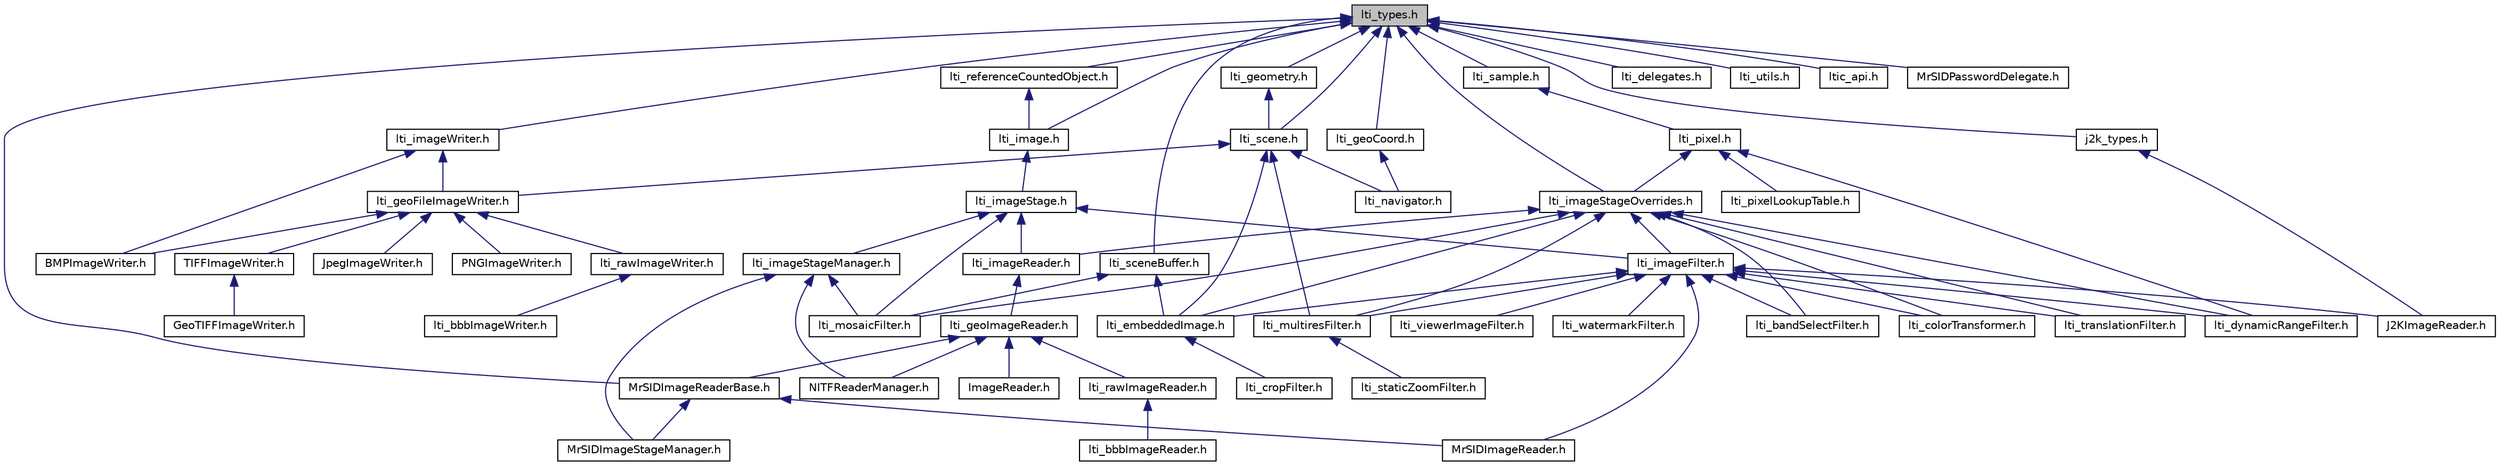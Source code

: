 digraph "lti_types.h"
{
  bgcolor="transparent";
  edge [fontname="Helvetica",fontsize="10",labelfontname="Helvetica",labelfontsize="10"];
  node [fontname="Helvetica",fontsize="10",shape=record];
  Node1 [label="lti_types.h",height=0.2,width=0.4,color="black", fillcolor="grey75", style="filled" fontcolor="black"];
  Node1 -> Node2 [dir="back",color="midnightblue",fontsize="10",style="solid",fontname="Helvetica"];
  Node2 [label="lti_imageWriter.h",height=0.2,width=0.4,color="black",URL="$a00184.html"];
  Node2 -> Node3 [dir="back",color="midnightblue",fontsize="10",style="solid",fontname="Helvetica"];
  Node3 [label="lti_geoFileImageWriter.h",height=0.2,width=0.4,color="black",URL="$a00174.html"];
  Node3 -> Node4 [dir="back",color="midnightblue",fontsize="10",style="solid",fontname="Helvetica"];
  Node4 [label="BMPImageWriter.h",height=0.2,width=0.4,color="black",URL="$a00127.html"];
  Node3 -> Node5 [dir="back",color="midnightblue",fontsize="10",style="solid",fontname="Helvetica"];
  Node5 [label="TIFFImageWriter.h",height=0.2,width=0.4,color="black",URL="$a00232.html"];
  Node5 -> Node6 [dir="back",color="midnightblue",fontsize="10",style="solid",fontname="Helvetica"];
  Node6 [label="GeoTIFFImageWriter.h",height=0.2,width=0.4,color="black",URL="$a00131.html"];
  Node3 -> Node7 [dir="back",color="midnightblue",fontsize="10",style="solid",fontname="Helvetica"];
  Node7 [label="JpegImageWriter.h",height=0.2,width=0.4,color="black",URL="$a00138.html"];
  Node3 -> Node8 [dir="back",color="midnightblue",fontsize="10",style="solid",fontname="Helvetica"];
  Node8 [label="lti_rawImageWriter.h",height=0.2,width=0.4,color="black",URL="$a00202.html"];
  Node8 -> Node9 [dir="back",color="midnightblue",fontsize="10",style="solid",fontname="Helvetica"];
  Node9 [label="lti_bbbImageWriter.h",height=0.2,width=0.4,color="black",URL="$a00165.html"];
  Node3 -> Node10 [dir="back",color="midnightblue",fontsize="10",style="solid",fontname="Helvetica"];
  Node10 [label="PNGImageWriter.h",height=0.2,width=0.4,color="black",URL="$a00225.html"];
  Node2 -> Node4 [dir="back",color="midnightblue",fontsize="10",style="solid",fontname="Helvetica"];
  Node1 -> Node11 [dir="back",color="midnightblue",fontsize="10",style="solid",fontname="Helvetica"];
  Node11 [label="lti_scene.h",height=0.2,width=0.4,color="black",URL="$a00205.html"];
  Node11 -> Node3 [dir="back",color="midnightblue",fontsize="10",style="solid",fontname="Helvetica"];
  Node11 -> Node12 [dir="back",color="midnightblue",fontsize="10",style="solid",fontname="Helvetica"];
  Node12 [label="lti_embeddedImage.h",height=0.2,width=0.4,color="black",URL="$a00171.html"];
  Node12 -> Node13 [dir="back",color="midnightblue",fontsize="10",style="solid",fontname="Helvetica"];
  Node13 [label="lti_cropFilter.h",height=0.2,width=0.4,color="black",URL="$a00168.html"];
  Node11 -> Node14 [dir="back",color="midnightblue",fontsize="10",style="solid",fontname="Helvetica"];
  Node14 [label="lti_multiresFilter.h",height=0.2,width=0.4,color="black",URL="$a00196.html"];
  Node14 -> Node15 [dir="back",color="midnightblue",fontsize="10",style="solid",fontname="Helvetica"];
  Node15 [label="lti_staticZoomFilter.h",height=0.2,width=0.4,color="black",URL="$a00207.html"];
  Node11 -> Node16 [dir="back",color="midnightblue",fontsize="10",style="solid",fontname="Helvetica"];
  Node16 [label="lti_navigator.h",height=0.2,width=0.4,color="black",URL="$a00197.html"];
  Node1 -> Node17 [dir="back",color="midnightblue",fontsize="10",style="solid",fontname="Helvetica"];
  Node17 [label="lti_geometry.h",height=0.2,width=0.4,color="black",URL="$a00177.html"];
  Node17 -> Node11 [dir="back",color="midnightblue",fontsize="10",style="solid",fontname="Helvetica"];
  Node1 -> Node18 [dir="back",color="midnightblue",fontsize="10",style="solid",fontname="Helvetica"];
  Node18 [label="j2k_types.h",height=0.2,width=0.4,color="black",URL="$a00136.html"];
  Node18 -> Node19 [dir="back",color="midnightblue",fontsize="10",style="solid",fontname="Helvetica"];
  Node19 [label="J2KImageReader.h",height=0.2,width=0.4,color="black",URL="$a00137.html"];
  Node1 -> Node20 [dir="back",color="midnightblue",fontsize="10",style="solid",fontname="Helvetica"];
  Node20 [label="lti_image.h",height=0.2,width=0.4,color="black",URL="$a00178.html"];
  Node20 -> Node21 [dir="back",color="midnightblue",fontsize="10",style="solid",fontname="Helvetica"];
  Node21 [label="lti_imageStage.h",height=0.2,width=0.4,color="black",URL="$a00181.html"];
  Node21 -> Node22 [dir="back",color="midnightblue",fontsize="10",style="solid",fontname="Helvetica"];
  Node22 [label="lti_imageFilter.h",height=0.2,width=0.4,color="black",URL="$a00179.html"];
  Node22 -> Node19 [dir="back",color="midnightblue",fontsize="10",style="solid",fontname="Helvetica"];
  Node22 -> Node23 [dir="back",color="midnightblue",fontsize="10",style="solid",fontname="Helvetica"];
  Node23 [label="lti_bandSelectFilter.h",height=0.2,width=0.4,color="black",URL="$a00163.html"];
  Node22 -> Node24 [dir="back",color="midnightblue",fontsize="10",style="solid",fontname="Helvetica"];
  Node24 [label="lti_colorTransformer.h",height=0.2,width=0.4,color="black",URL="$a00166.html"];
  Node22 -> Node12 [dir="back",color="midnightblue",fontsize="10",style="solid",fontname="Helvetica"];
  Node22 -> Node25 [dir="back",color="midnightblue",fontsize="10",style="solid",fontname="Helvetica"];
  Node25 [label="lti_dynamicRangeFilter.h",height=0.2,width=0.4,color="black",URL="$a00170.html"];
  Node22 -> Node14 [dir="back",color="midnightblue",fontsize="10",style="solid",fontname="Helvetica"];
  Node22 -> Node26 [dir="back",color="midnightblue",fontsize="10",style="solid",fontname="Helvetica"];
  Node26 [label="lti_translationFilter.h",height=0.2,width=0.4,color="black",URL="$a00208.html"];
  Node22 -> Node27 [dir="back",color="midnightblue",fontsize="10",style="solid",fontname="Helvetica"];
  Node27 [label="lti_viewerImageFilter.h",height=0.2,width=0.4,color="black",URL="$a00212.html"];
  Node22 -> Node28 [dir="back",color="midnightblue",fontsize="10",style="solid",fontname="Helvetica"];
  Node28 [label="lti_watermarkFilter.h",height=0.2,width=0.4,color="black",URL="$a00213.html"];
  Node22 -> Node29 [dir="back",color="midnightblue",fontsize="10",style="solid",fontname="Helvetica"];
  Node29 [label="MrSIDImageReader.h",height=0.2,width=0.4,color="black",URL="$a00219.html"];
  Node21 -> Node30 [dir="back",color="midnightblue",fontsize="10",style="solid",fontname="Helvetica"];
  Node30 [label="lti_imageReader.h",height=0.2,width=0.4,color="black",URL="$a00180.html"];
  Node30 -> Node31 [dir="back",color="midnightblue",fontsize="10",style="solid",fontname="Helvetica"];
  Node31 [label="lti_geoImageReader.h",height=0.2,width=0.4,color="black",URL="$a00175.html"];
  Node31 -> Node32 [dir="back",color="midnightblue",fontsize="10",style="solid",fontname="Helvetica"];
  Node32 [label="lti_rawImageReader.h",height=0.2,width=0.4,color="black",URL="$a00201.html"];
  Node32 -> Node33 [dir="back",color="midnightblue",fontsize="10",style="solid",fontname="Helvetica"];
  Node33 [label="lti_bbbImageReader.h",height=0.2,width=0.4,color="black",URL="$a00164.html"];
  Node31 -> Node34 [dir="back",color="midnightblue",fontsize="10",style="solid",fontname="Helvetica"];
  Node34 [label="MrSIDImageReaderBase.h",height=0.2,width=0.4,color="black",URL="$a00220.html"];
  Node34 -> Node29 [dir="back",color="midnightblue",fontsize="10",style="solid",fontname="Helvetica"];
  Node34 -> Node35 [dir="back",color="midnightblue",fontsize="10",style="solid",fontname="Helvetica"];
  Node35 [label="MrSIDImageStageManager.h",height=0.2,width=0.4,color="black",URL="$a00221.html"];
  Node31 -> Node36 [dir="back",color="midnightblue",fontsize="10",style="solid",fontname="Helvetica"];
  Node36 [label="NITFReaderManager.h",height=0.2,width=0.4,color="black",URL="$a00224.html"];
  Node31 -> Node37 [dir="back",color="midnightblue",fontsize="10",style="solid",fontname="Helvetica"];
  Node37 [label="ImageReader.h",height=0.2,width=0.4,color="black",URL="$a00133.html"];
  Node21 -> Node38 [dir="back",color="midnightblue",fontsize="10",style="solid",fontname="Helvetica"];
  Node38 [label="lti_imageStageManager.h",height=0.2,width=0.4,color="black",URL="$a00182.html"];
  Node38 -> Node39 [dir="back",color="midnightblue",fontsize="10",style="solid",fontname="Helvetica"];
  Node39 [label="lti_mosaicFilter.h",height=0.2,width=0.4,color="black",URL="$a00194.html"];
  Node38 -> Node35 [dir="back",color="midnightblue",fontsize="10",style="solid",fontname="Helvetica"];
  Node38 -> Node36 [dir="back",color="midnightblue",fontsize="10",style="solid",fontname="Helvetica"];
  Node21 -> Node39 [dir="back",color="midnightblue",fontsize="10",style="solid",fontname="Helvetica"];
  Node1 -> Node40 [dir="back",color="midnightblue",fontsize="10",style="solid",fontname="Helvetica"];
  Node40 [label="lti_referenceCountedObject.h",height=0.2,width=0.4,color="black",URL="$a00203.html"];
  Node40 -> Node20 [dir="back",color="midnightblue",fontsize="10",style="solid",fontname="Helvetica"];
  Node1 -> Node41 [dir="back",color="midnightblue",fontsize="10",style="solid",fontname="Helvetica"];
  Node41 [label="lti_imageStageOverrides.h",height=0.2,width=0.4,color="black",URL="$a00183.html"];
  Node41 -> Node22 [dir="back",color="midnightblue",fontsize="10",style="solid",fontname="Helvetica"];
  Node41 -> Node23 [dir="back",color="midnightblue",fontsize="10",style="solid",fontname="Helvetica"];
  Node41 -> Node30 [dir="back",color="midnightblue",fontsize="10",style="solid",fontname="Helvetica"];
  Node41 -> Node24 [dir="back",color="midnightblue",fontsize="10",style="solid",fontname="Helvetica"];
  Node41 -> Node12 [dir="back",color="midnightblue",fontsize="10",style="solid",fontname="Helvetica"];
  Node41 -> Node25 [dir="back",color="midnightblue",fontsize="10",style="solid",fontname="Helvetica"];
  Node41 -> Node39 [dir="back",color="midnightblue",fontsize="10",style="solid",fontname="Helvetica"];
  Node41 -> Node14 [dir="back",color="midnightblue",fontsize="10",style="solid",fontname="Helvetica"];
  Node41 -> Node26 [dir="back",color="midnightblue",fontsize="10",style="solid",fontname="Helvetica"];
  Node1 -> Node42 [dir="back",color="midnightblue",fontsize="10",style="solid",fontname="Helvetica"];
  Node42 [label="lti_sample.h",height=0.2,width=0.4,color="black",URL="$a00204.html"];
  Node42 -> Node43 [dir="back",color="midnightblue",fontsize="10",style="solid",fontname="Helvetica"];
  Node43 [label="lti_pixel.h",height=0.2,width=0.4,color="black",URL="$a00199.html"];
  Node43 -> Node41 [dir="back",color="midnightblue",fontsize="10",style="solid",fontname="Helvetica"];
  Node43 -> Node25 [dir="back",color="midnightblue",fontsize="10",style="solid",fontname="Helvetica"];
  Node43 -> Node44 [dir="back",color="midnightblue",fontsize="10",style="solid",fontname="Helvetica"];
  Node44 [label="lti_pixelLookupTable.h",height=0.2,width=0.4,color="black",URL="$a00200.html"];
  Node1 -> Node45 [dir="back",color="midnightblue",fontsize="10",style="solid",fontname="Helvetica"];
  Node45 [label="lti_sceneBuffer.h",height=0.2,width=0.4,color="black",URL="$a00206.html"];
  Node45 -> Node12 [dir="back",color="midnightblue",fontsize="10",style="solid",fontname="Helvetica"];
  Node45 -> Node39 [dir="back",color="midnightblue",fontsize="10",style="solid",fontname="Helvetica"];
  Node1 -> Node46 [dir="back",color="midnightblue",fontsize="10",style="solid",fontname="Helvetica"];
  Node46 [label="lti_delegates.h",height=0.2,width=0.4,color="black",URL="$a00169.html"];
  Node1 -> Node47 [dir="back",color="midnightblue",fontsize="10",style="solid",fontname="Helvetica"];
  Node47 [label="lti_geoCoord.h",height=0.2,width=0.4,color="black",URL="$a00173.html"];
  Node47 -> Node16 [dir="back",color="midnightblue",fontsize="10",style="solid",fontname="Helvetica"];
  Node1 -> Node48 [dir="back",color="midnightblue",fontsize="10",style="solid",fontname="Helvetica"];
  Node48 [label="lti_utils.h",height=0.2,width=0.4,color="black",URL="$a00210.html"];
  Node1 -> Node49 [dir="back",color="midnightblue",fontsize="10",style="solid",fontname="Helvetica"];
  Node49 [label="ltic_api.h",height=0.2,width=0.4,color="black",URL="$a00215.html",tooltip="This file contains a simple C API to the Decode SDK. "];
  Node1 -> Node34 [dir="back",color="midnightblue",fontsize="10",style="solid",fontname="Helvetica"];
  Node1 -> Node50 [dir="back",color="midnightblue",fontsize="10",style="solid",fontname="Helvetica"];
  Node50 [label="MrSIDPasswordDelegate.h",height=0.2,width=0.4,color="black",URL="$a00222.html"];
}
